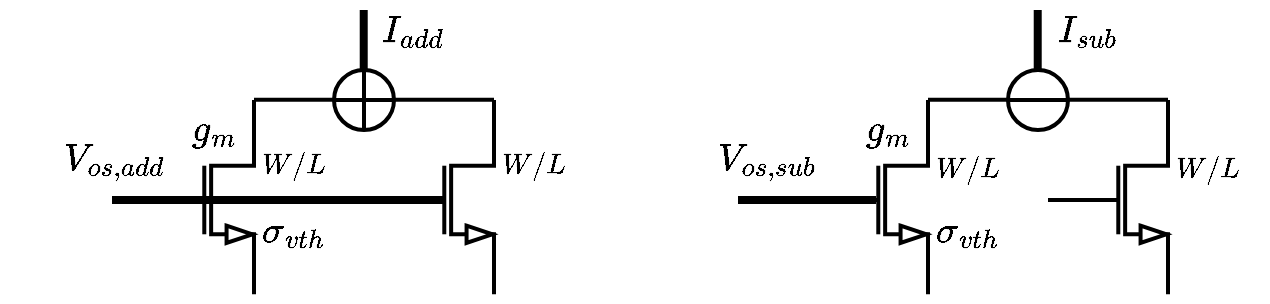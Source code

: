 <mxfile version="24.8.3">
  <diagram name="Page-1" id="UhaocGjNYDaVep4jxPMH">
    <mxGraphModel dx="685" dy="518" grid="1" gridSize="10" guides="1" tooltips="1" connect="1" arrows="1" fold="1" page="1" pageScale="1" pageWidth="850" pageHeight="1100" math="1" shadow="0">
      <root>
        <mxCell id="0" />
        <mxCell id="1" parent="0" />
        <mxCell id="w4-Wz256S7frgXvxM4pu-1" value="" style="verticalLabelPosition=bottom;shadow=0;dashed=0;align=center;html=1;verticalAlign=top;shape=mxgraph.electrical.transistors.nmos;pointerEvents=1;strokeWidth=2;" vertex="1" parent="1">
          <mxGeometry x="180" y="160" width="60" height="100" as="geometry" />
        </mxCell>
        <mxCell id="w4-Wz256S7frgXvxM4pu-2" value="" style="verticalLabelPosition=bottom;shadow=0;dashed=0;align=center;html=1;verticalAlign=top;shape=mxgraph.electrical.transistors.nmos;pointerEvents=1;strokeWidth=2;" vertex="1" parent="1">
          <mxGeometry x="300" y="160" width="60" height="100" as="geometry" />
        </mxCell>
        <mxCell id="w4-Wz256S7frgXvxM4pu-3" value="" style="endArrow=none;html=1;rounded=0;strokeWidth=4;" edge="1" parent="1">
          <mxGeometry width="50" height="50" relative="1" as="geometry">
            <mxPoint x="169" y="210" as="sourcePoint" />
            <mxPoint x="335" y="210" as="targetPoint" />
          </mxGeometry>
        </mxCell>
        <mxCell id="w4-Wz256S7frgXvxM4pu-5" value="" style="endArrow=none;html=1;rounded=0;exitX=1;exitY=0.076;exitDx=0;exitDy=0;exitPerimeter=0;strokeWidth=2;" edge="1" parent="1" source="w4-Wz256S7frgXvxM4pu-1">
          <mxGeometry width="50" height="50" relative="1" as="geometry">
            <mxPoint x="240" y="160" as="sourcePoint" />
            <mxPoint x="240" y="160" as="targetPoint" />
          </mxGeometry>
        </mxCell>
        <mxCell id="w4-Wz256S7frgXvxM4pu-6" value="" style="endArrow=none;html=1;rounded=0;exitX=1;exitY=0.076;exitDx=0;exitDy=0;exitPerimeter=0;strokeWidth=2;" edge="1" parent="1">
          <mxGeometry width="50" height="50" relative="1" as="geometry">
            <mxPoint x="360" y="170" as="sourcePoint" />
            <mxPoint x="360" y="160" as="targetPoint" />
          </mxGeometry>
        </mxCell>
        <mxCell id="w4-Wz256S7frgXvxM4pu-7" value="" style="verticalLabelPosition=bottom;verticalAlign=top;html=1;shape=mxgraph.flowchart.summing_function;strokeWidth=2;" vertex="1" parent="1">
          <mxGeometry x="280" y="145" width="30" height="30" as="geometry" />
        </mxCell>
        <mxCell id="w4-Wz256S7frgXvxM4pu-9" value="" style="endArrow=none;html=1;rounded=0;strokeWidth=2;" edge="1" parent="1">
          <mxGeometry width="50" height="50" relative="1" as="geometry">
            <mxPoint x="280" y="159.86" as="sourcePoint" />
            <mxPoint x="240" y="159.86" as="targetPoint" />
          </mxGeometry>
        </mxCell>
        <mxCell id="w4-Wz256S7frgXvxM4pu-10" value="" style="endArrow=none;html=1;rounded=0;strokeWidth=2;" edge="1" parent="1">
          <mxGeometry width="50" height="50" relative="1" as="geometry">
            <mxPoint x="360" y="159.88" as="sourcePoint" />
            <mxPoint x="310" y="159.88" as="targetPoint" />
          </mxGeometry>
        </mxCell>
        <mxCell id="w4-Wz256S7frgXvxM4pu-11" value="" style="endArrow=none;html=1;rounded=0;strokeWidth=4;" edge="1" parent="1">
          <mxGeometry width="50" height="50" relative="1" as="geometry">
            <mxPoint x="294.86" y="145" as="sourcePoint" />
            <mxPoint x="294.86" y="115" as="targetPoint" />
          </mxGeometry>
        </mxCell>
        <mxCell id="w4-Wz256S7frgXvxM4pu-12" value="&lt;font style=&quot;font-size: 16px;&quot;&gt;$$V_{os,add}$$&lt;/font&gt;" style="text;html=1;align=center;verticalAlign=middle;whiteSpace=wrap;rounded=0;" vertex="1" parent="1">
          <mxGeometry x="140" y="175" width="60" height="30" as="geometry" />
        </mxCell>
        <mxCell id="w4-Wz256S7frgXvxM4pu-13" value="&lt;font style=&quot;font-size: 16px;&quot;&gt;$$I_{add}$$&lt;/font&gt;" style="text;html=1;align=center;verticalAlign=middle;whiteSpace=wrap;rounded=0;" vertex="1" parent="1">
          <mxGeometry x="290" y="110" width="60" height="30" as="geometry" />
        </mxCell>
        <mxCell id="w4-Wz256S7frgXvxM4pu-14" value="&lt;font style=&quot;font-size: 16px;&quot;&gt;$$\sigma_{vth}$$&lt;/font&gt;" style="text;html=1;align=center;verticalAlign=middle;whiteSpace=wrap;rounded=0;" vertex="1" parent="1">
          <mxGeometry x="230" y="210" width="60" height="30" as="geometry" />
        </mxCell>
        <mxCell id="w4-Wz256S7frgXvxM4pu-16" value="&lt;font style=&quot;font-size: 16px;&quot;&gt;$$g_{m}$$&lt;/font&gt;" style="text;html=1;align=center;verticalAlign=middle;whiteSpace=wrap;rounded=0;" vertex="1" parent="1">
          <mxGeometry x="190" y="160" width="60" height="30" as="geometry" />
        </mxCell>
        <mxCell id="w4-Wz256S7frgXvxM4pu-17" value="" style="verticalLabelPosition=bottom;shadow=0;dashed=0;align=center;html=1;verticalAlign=top;shape=mxgraph.electrical.transistors.nmos;pointerEvents=1;strokeWidth=2;" vertex="1" parent="1">
          <mxGeometry x="517" y="160" width="60" height="100" as="geometry" />
        </mxCell>
        <mxCell id="w4-Wz256S7frgXvxM4pu-18" value="" style="verticalLabelPosition=bottom;shadow=0;dashed=0;align=center;html=1;verticalAlign=top;shape=mxgraph.electrical.transistors.nmos;pointerEvents=1;strokeWidth=2;" vertex="1" parent="1">
          <mxGeometry x="637" y="160" width="60" height="100" as="geometry" />
        </mxCell>
        <mxCell id="w4-Wz256S7frgXvxM4pu-19" value="" style="endArrow=none;html=1;rounded=0;strokeWidth=4;" edge="1" parent="1">
          <mxGeometry width="50" height="50" relative="1" as="geometry">
            <mxPoint x="482" y="210" as="sourcePoint" />
            <mxPoint x="551" y="210" as="targetPoint" />
          </mxGeometry>
        </mxCell>
        <mxCell id="w4-Wz256S7frgXvxM4pu-20" value="" style="endArrow=none;html=1;rounded=0;exitX=1;exitY=0.076;exitDx=0;exitDy=0;exitPerimeter=0;strokeWidth=2;" edge="1" parent="1" source="w4-Wz256S7frgXvxM4pu-17">
          <mxGeometry width="50" height="50" relative="1" as="geometry">
            <mxPoint x="577" y="160" as="sourcePoint" />
            <mxPoint x="577" y="160" as="targetPoint" />
          </mxGeometry>
        </mxCell>
        <mxCell id="w4-Wz256S7frgXvxM4pu-21" value="" style="endArrow=none;html=1;rounded=0;exitX=1;exitY=0.076;exitDx=0;exitDy=0;exitPerimeter=0;strokeWidth=2;" edge="1" parent="1">
          <mxGeometry width="50" height="50" relative="1" as="geometry">
            <mxPoint x="697" y="170" as="sourcePoint" />
            <mxPoint x="697" y="160" as="targetPoint" />
          </mxGeometry>
        </mxCell>
        <mxCell id="w4-Wz256S7frgXvxM4pu-22" value="" style="verticalLabelPosition=bottom;verticalAlign=top;html=1;shape=stencil(nZVNc4IwEIZ/Ta4dIGXstUP16IVDzxFXyZivCUHbf9+QSBUhiJnhsu/CPvtuYEG4aGqiAGWJIBwQ/kJZVracU3G02qYVlaFSWNFGtU+vEh9ehiFpFFTGa2eiKdkx8JnGaHmCC92bawUqatDUdFm8Rsmnvae7cFFJIcARm0HmLm+LESrss8mPL5a85R7ze419pCyBgwE9UG8mt15A2SaalC4jlRGkoaOe+4z0/TopjSOtY6aXvj+c1E15eloR1qaAH/lCYBkF/C8f4TBqpGPgcocBIC6sEvoQcbEj1emoZSv2k20CY1Q1EHyVJ1fHw2KZ7CjAxcVBaphp6EAZ8wtoZriKdKtplOjTXJ6DjnA+d259BUbFXYXVKyWc+0CDdntHWous6h4bTdyp/j/ihD8=);strokeWidth=2;" vertex="1" parent="1">
          <mxGeometry x="617" y="145" width="30" height="30" as="geometry" />
        </mxCell>
        <mxCell id="w4-Wz256S7frgXvxM4pu-23" value="" style="endArrow=none;html=1;rounded=0;strokeWidth=2;" edge="1" parent="1">
          <mxGeometry width="50" height="50" relative="1" as="geometry">
            <mxPoint x="617" y="159.86" as="sourcePoint" />
            <mxPoint x="577" y="159.86" as="targetPoint" />
          </mxGeometry>
        </mxCell>
        <mxCell id="w4-Wz256S7frgXvxM4pu-24" value="" style="endArrow=none;html=1;rounded=0;strokeWidth=2;" edge="1" parent="1">
          <mxGeometry width="50" height="50" relative="1" as="geometry">
            <mxPoint x="697" y="159.88" as="sourcePoint" />
            <mxPoint x="647" y="159.88" as="targetPoint" />
          </mxGeometry>
        </mxCell>
        <mxCell id="w4-Wz256S7frgXvxM4pu-25" value="" style="endArrow=none;html=1;rounded=0;strokeWidth=4;" edge="1" parent="1">
          <mxGeometry width="50" height="50" relative="1" as="geometry">
            <mxPoint x="631.86" y="145" as="sourcePoint" />
            <mxPoint x="631.86" y="115" as="targetPoint" />
          </mxGeometry>
        </mxCell>
        <mxCell id="w4-Wz256S7frgXvxM4pu-26" value="&lt;font style=&quot;font-size: 16px;&quot;&gt;$$V_{os,sub}$$&lt;/font&gt;" style="text;html=1;align=center;verticalAlign=middle;whiteSpace=wrap;rounded=0;" vertex="1" parent="1">
          <mxGeometry x="467" y="175" width="60" height="30" as="geometry" />
        </mxCell>
        <mxCell id="w4-Wz256S7frgXvxM4pu-27" value="&lt;font style=&quot;font-size: 16px;&quot;&gt;$$I_{sub}$$&lt;/font&gt;" style="text;html=1;align=center;verticalAlign=middle;whiteSpace=wrap;rounded=0;" vertex="1" parent="1">
          <mxGeometry x="627" y="110" width="60" height="30" as="geometry" />
        </mxCell>
        <mxCell id="w4-Wz256S7frgXvxM4pu-28" value="&lt;font style=&quot;font-size: 16px;&quot;&gt;$$\sigma_{vth}$$&lt;/font&gt;" style="text;html=1;align=center;verticalAlign=middle;whiteSpace=wrap;rounded=0;" vertex="1" parent="1">
          <mxGeometry x="567" y="210" width="60" height="30" as="geometry" />
        </mxCell>
        <mxCell id="w4-Wz256S7frgXvxM4pu-30" value="&lt;font style=&quot;font-size: 16px;&quot;&gt;$$g_{m}$$&lt;/font&gt;" style="text;html=1;align=center;verticalAlign=middle;whiteSpace=wrap;rounded=0;" vertex="1" parent="1">
          <mxGeometry x="527" y="160" width="60" height="30" as="geometry" />
        </mxCell>
        <mxCell id="w4-Wz256S7frgXvxM4pu-31" value="&lt;font style=&quot;font-size: 12px;&quot;&gt;$$W/L$$&lt;/font&gt;" style="text;html=1;align=center;verticalAlign=middle;whiteSpace=wrap;rounded=0;" vertex="1" parent="1">
          <mxGeometry x="230" y="178" width="60" height="30" as="geometry" />
        </mxCell>
        <mxCell id="w4-Wz256S7frgXvxM4pu-34" value="&lt;font style=&quot;font-size: 12px;&quot;&gt;$$W/L$$&lt;/font&gt;" style="text;html=1;align=center;verticalAlign=middle;whiteSpace=wrap;rounded=0;" vertex="1" parent="1">
          <mxGeometry x="350" y="178" width="60" height="30" as="geometry" />
        </mxCell>
        <mxCell id="w4-Wz256S7frgXvxM4pu-35" value="&lt;font style=&quot;font-size: 12px;&quot;&gt;$$W/L$$&lt;/font&gt;" style="text;html=1;align=center;verticalAlign=middle;whiteSpace=wrap;rounded=0;" vertex="1" parent="1">
          <mxGeometry x="567" y="180" width="60" height="30" as="geometry" />
        </mxCell>
        <mxCell id="w4-Wz256S7frgXvxM4pu-36" value="&lt;font style=&quot;font-size: 12px;&quot;&gt;$$W/L$$&lt;/font&gt;" style="text;html=1;align=center;verticalAlign=middle;whiteSpace=wrap;rounded=0;" vertex="1" parent="1">
          <mxGeometry x="687" y="180" width="60" height="30" as="geometry" />
        </mxCell>
      </root>
    </mxGraphModel>
  </diagram>
</mxfile>
